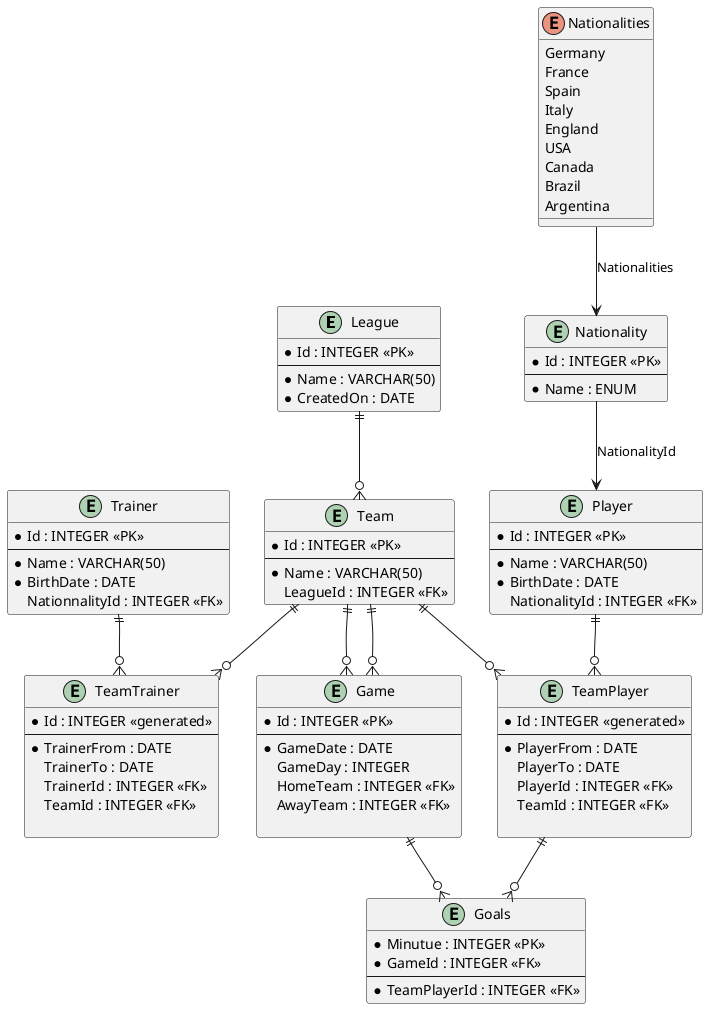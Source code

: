 @startuml soccerleague

entity League{
    * Id : INTEGER <<PK>>
    ---
    * Name : VARCHAR(50)
    * CreatedOn : DATE
}

entity Team{
    * Id : INTEGER <<PK>>
    --
    * Name : VARCHAR(50)
    LeagueId : INTEGER <<FK>>
}

entity Player{
    * Id : INTEGER <<PK>>
    --
    * Name : VARCHAR(50)
    * BirthDate : DATE
    NationalityId : INTEGER <<FK>>
}

entity TeamTrainer{
    * Id : INTEGER <<generated>>
    ---
    * TrainerFrom : DATE
    TrainerTo : DATE
    TrainerId : INTEGER <<FK>>
    TeamId : INTEGER <<FK>>
    
}

entity Goals{
    * Minutue : INTEGER <<PK>>
    * GameId : INTEGER <<FK>>
    --
    * TeamPlayerId : INTEGER <<FK>>
}

entity TeamPlayer{
    * Id : INTEGER <<generated>>
    ---
    * PlayerFrom : DATE
    PlayerTo : DATE
    PlayerId : INTEGER <<FK>>
    TeamId : INTEGER <<FK>>
    
}

entity Trainer{
    * Id : INTEGER <<PK>> 
    --
    * Name : VARCHAR(50)
    * BirthDate : DATE
    NationnalityId : INTEGER <<FK>>
}

entity Game {
    * Id : INTEGER <<PK>> 
    --
    * GameDate : DATE
    GameDay : INTEGER
    HomeTeam : INTEGER <<FK>> 
    AwayTeam : INTEGER <<FK>>
    
}

entity Nationality {
    * Id : INTEGER <<PK>>
    --
    * Name : ENUM
}

Nationality --> Player: NationalityId

enum Nationalities {
  Germany
  France
  Spain
  Italy
  England
  USA
  Canada
  Brazil
  Argentina
}

Nationalities --> Nationality: Nationalities

League ||--o{ Team
Team ||--o{ TeamTrainer
Team ||--o{ TeamPlayer
Team ||--o{ Game
Team ||--o{ Game
Player ||--o{ TeamPlayer
Trainer ||--o{ TeamTrainer
Game ||--o{ Goals
TeamPlayer ||--o{ Goals

@enduml